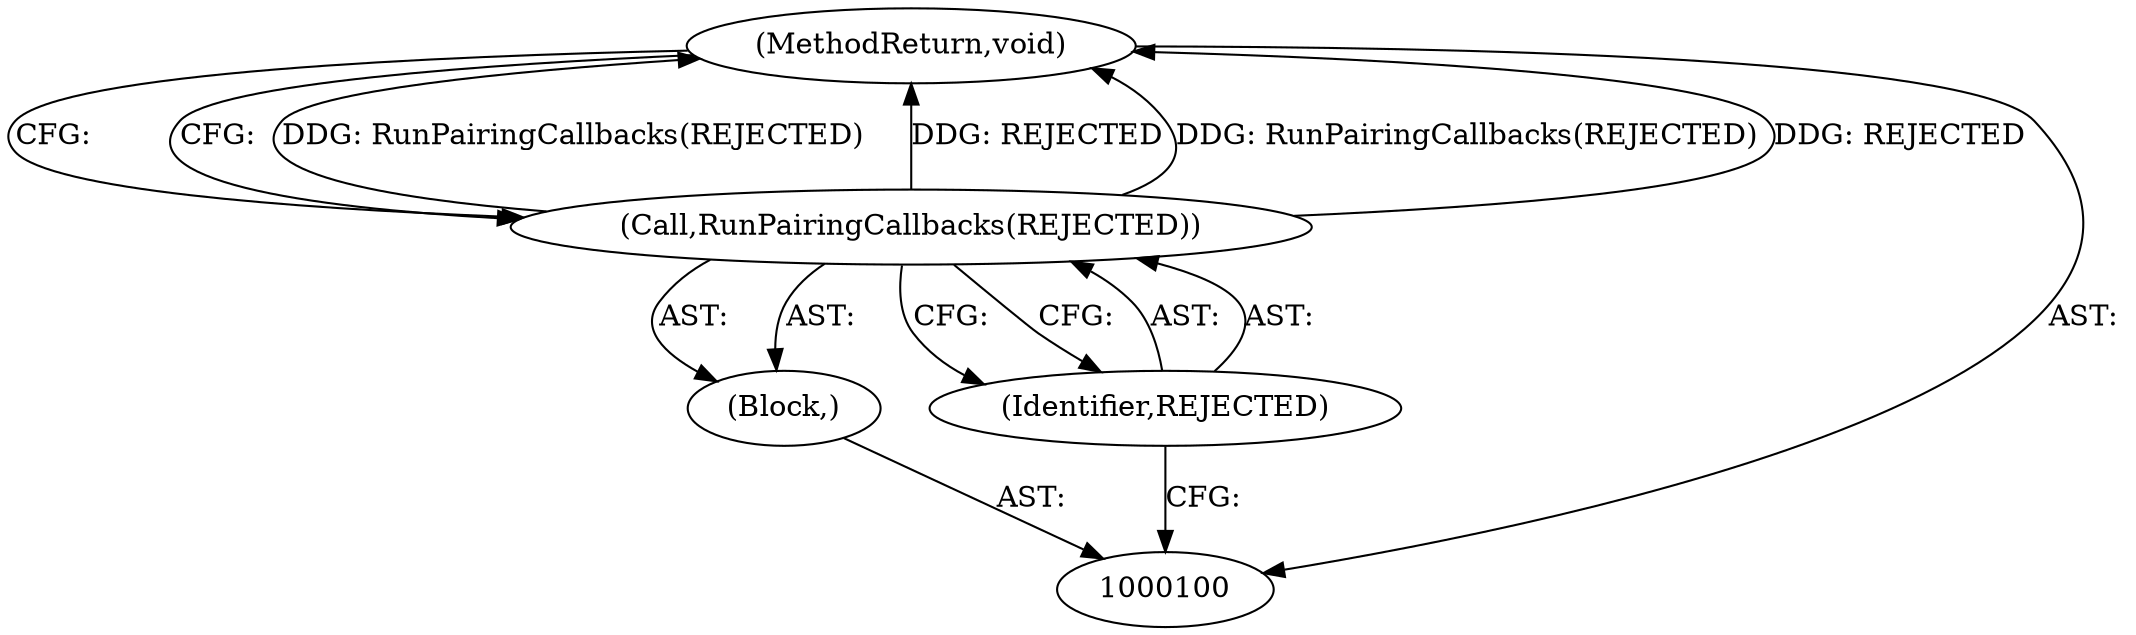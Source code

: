 digraph "1_Chrome_d358f57009b85fb7440208afa5ba87636b491889_18" {
"1000104" [label="(MethodReturn,void)"];
"1000101" [label="(Block,)"];
"1000102" [label="(Call,RunPairingCallbacks(REJECTED))"];
"1000103" [label="(Identifier,REJECTED)"];
"1000104" -> "1000100"  [label="AST: "];
"1000104" -> "1000102"  [label="CFG: "];
"1000102" -> "1000104"  [label="DDG: RunPairingCallbacks(REJECTED)"];
"1000102" -> "1000104"  [label="DDG: REJECTED"];
"1000101" -> "1000100"  [label="AST: "];
"1000102" -> "1000101"  [label="AST: "];
"1000102" -> "1000101"  [label="AST: "];
"1000102" -> "1000103"  [label="CFG: "];
"1000103" -> "1000102"  [label="AST: "];
"1000104" -> "1000102"  [label="CFG: "];
"1000102" -> "1000104"  [label="DDG: RunPairingCallbacks(REJECTED)"];
"1000102" -> "1000104"  [label="DDG: REJECTED"];
"1000103" -> "1000102"  [label="AST: "];
"1000103" -> "1000100"  [label="CFG: "];
"1000102" -> "1000103"  [label="CFG: "];
}
